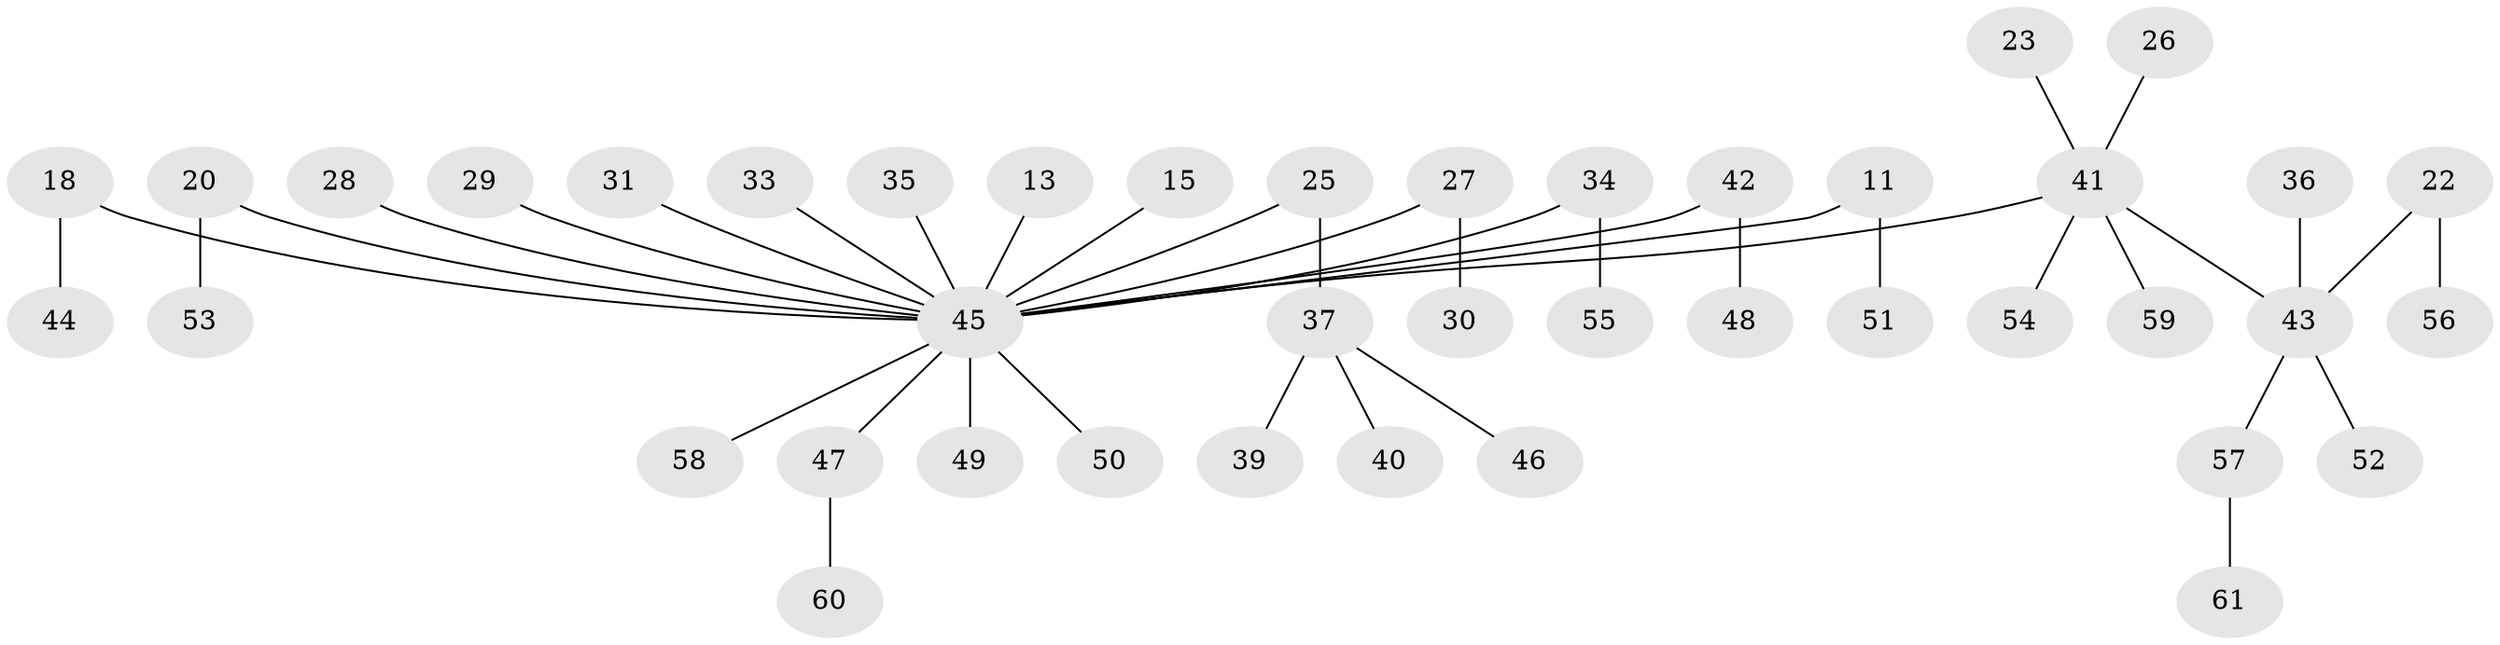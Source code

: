 // original degree distribution, {4: 0.04918032786885246, 5: 0.04918032786885246, 3: 0.09836065573770492, 8: 0.01639344262295082, 1: 0.5409836065573771, 2: 0.22950819672131148, 6: 0.01639344262295082}
// Generated by graph-tools (version 1.1) at 2025/57/03/04/25 21:57:02]
// undirected, 42 vertices, 41 edges
graph export_dot {
graph [start="1"]
  node [color=gray90,style=filled];
  11;
  13;
  15;
  18;
  20;
  22;
  23;
  25;
  26;
  27;
  28;
  29;
  30;
  31;
  33;
  34;
  35;
  36;
  37;
  39;
  40;
  41 [super="+12+10+14"];
  42;
  43 [super="+24+21"];
  44;
  45 [super="+7+38+9"];
  46;
  47;
  48;
  49;
  50;
  51;
  52;
  53;
  54;
  55;
  56;
  57;
  58;
  59;
  60;
  61;
  11 -- 51;
  11 -- 45;
  13 -- 45;
  15 -- 45;
  18 -- 44;
  18 -- 45;
  20 -- 53;
  20 -- 45;
  22 -- 56;
  22 -- 43;
  23 -- 41;
  25 -- 37;
  25 -- 45;
  26 -- 41;
  27 -- 30;
  27 -- 45;
  28 -- 45;
  29 -- 45;
  31 -- 45;
  33 -- 45;
  34 -- 55;
  34 -- 45;
  35 -- 45;
  36 -- 43;
  37 -- 39;
  37 -- 40;
  37 -- 46;
  41 -- 59;
  41 -- 54;
  41 -- 43;
  41 -- 45;
  42 -- 48;
  42 -- 45;
  43 -- 52;
  43 -- 57;
  45 -- 49;
  45 -- 50;
  45 -- 47;
  45 -- 58;
  47 -- 60;
  57 -- 61;
}
